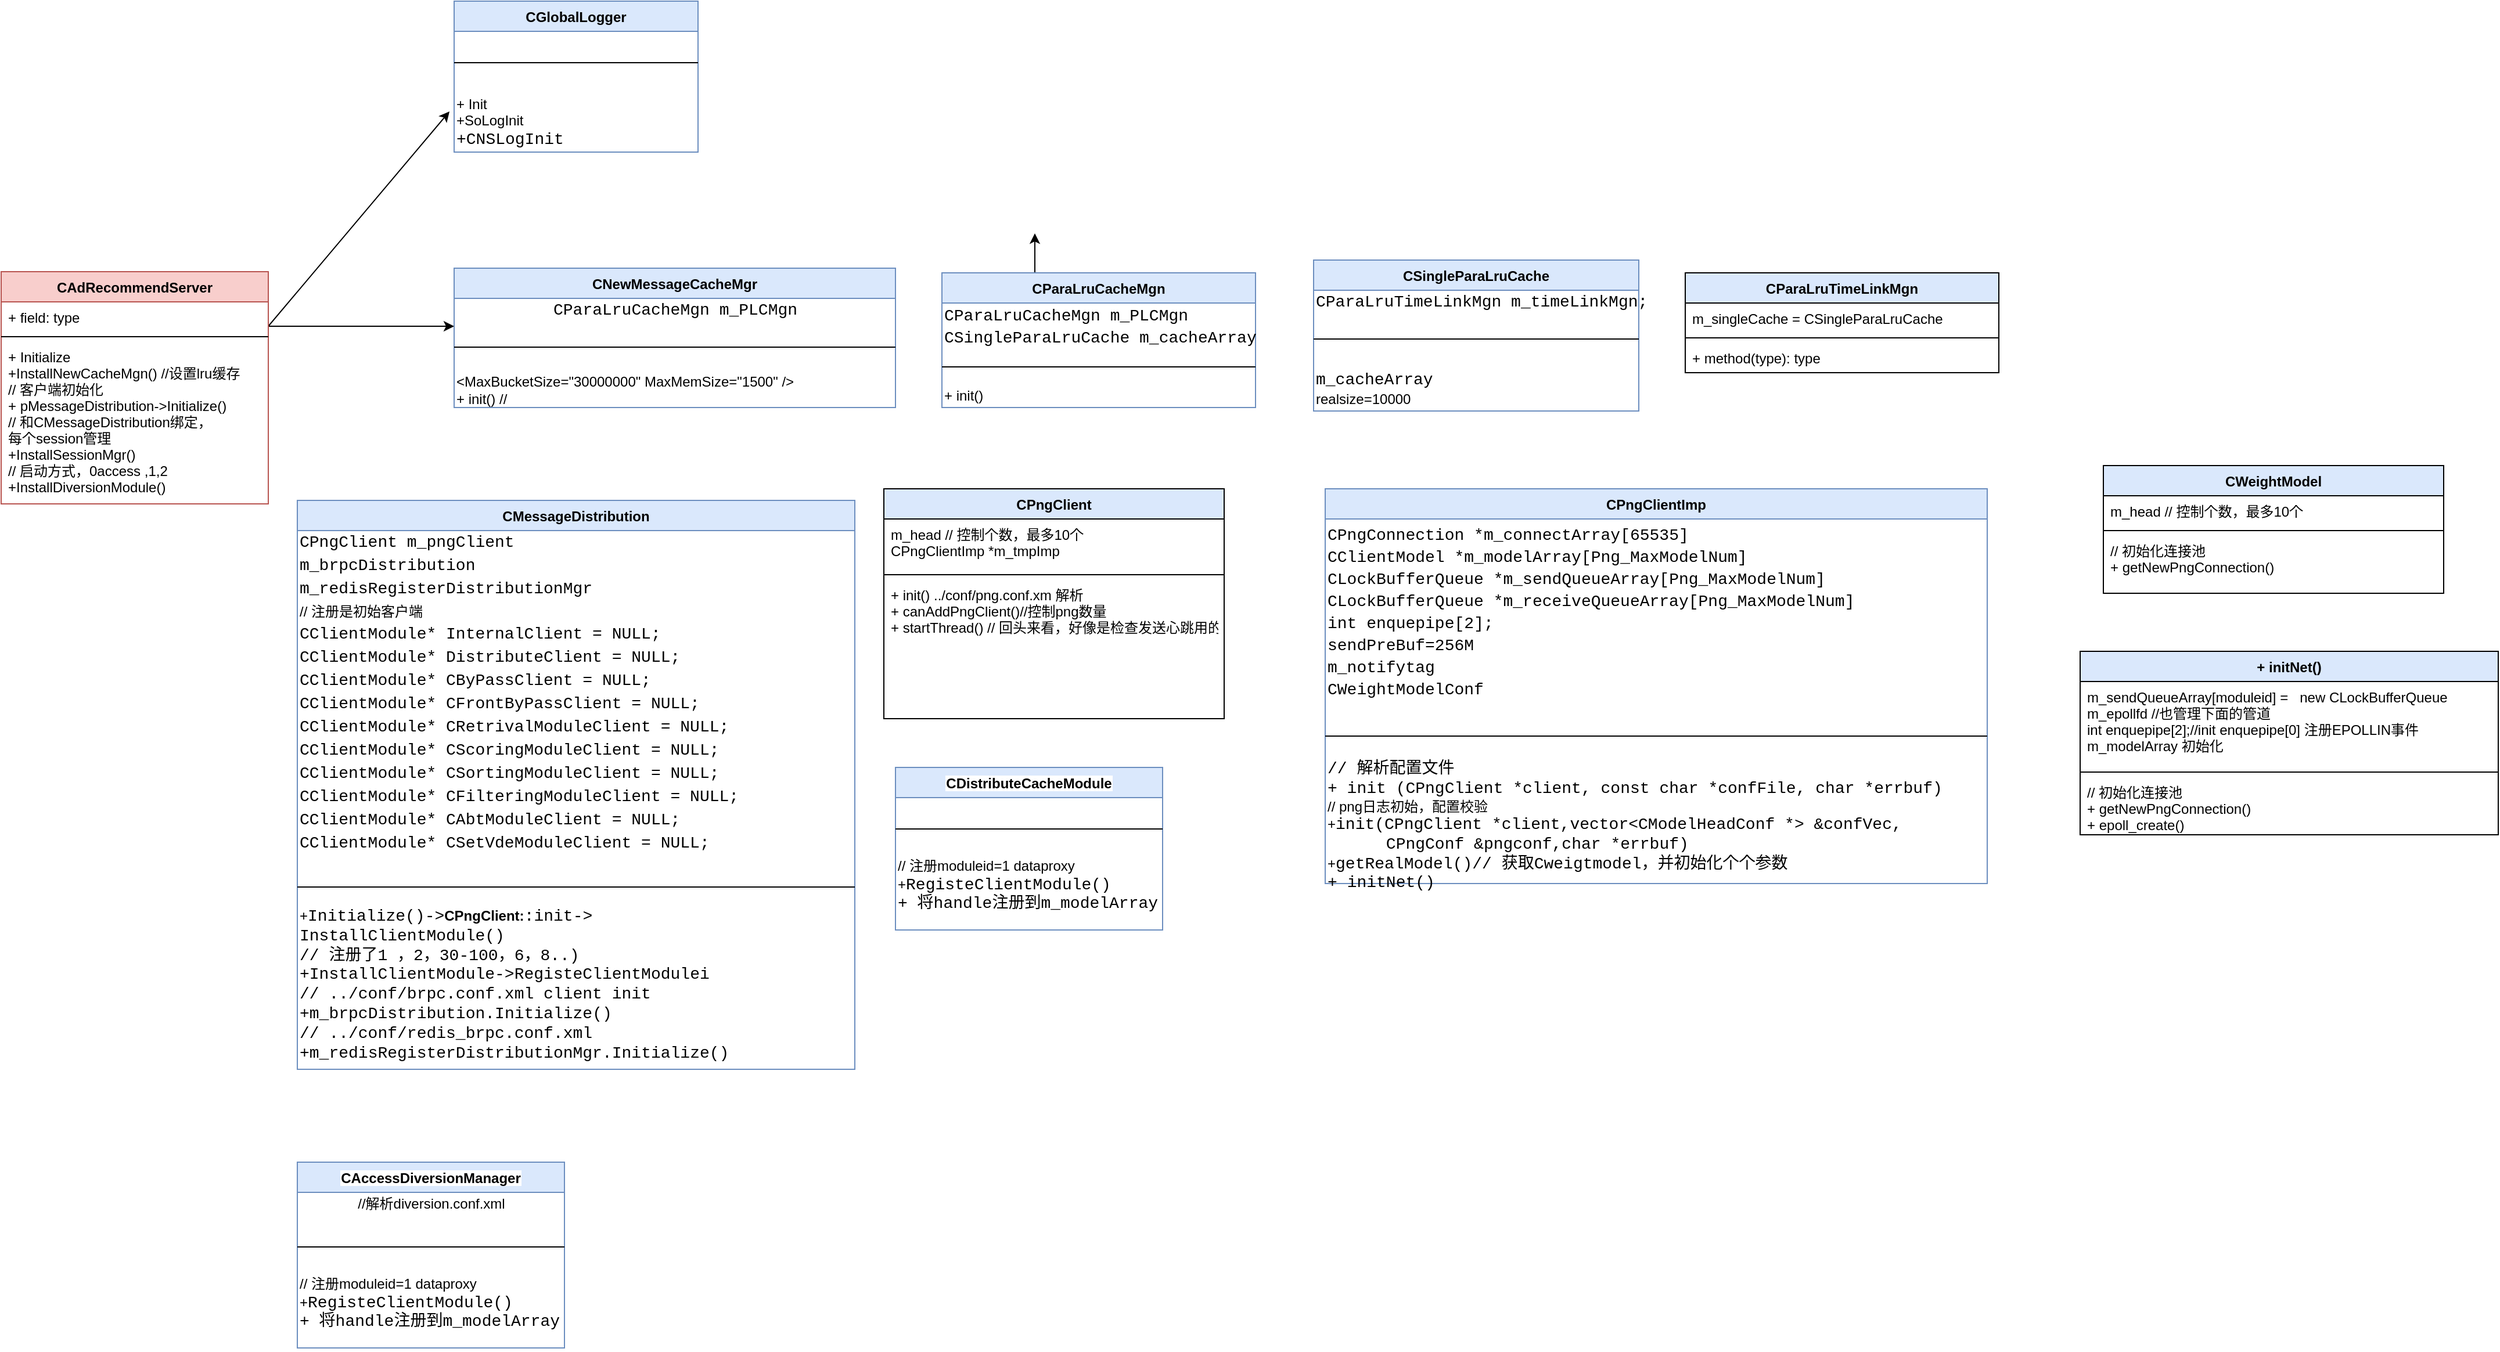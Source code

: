 <mxfile version="13.9.5" type="device"><diagram id="C5RBs43oDa-KdzZeNtuy" name="Page-1"><mxGraphModel dx="1422" dy="822" grid="1" gridSize="10" guides="1" tooltips="1" connect="1" arrows="1" fold="1" page="1" pageScale="1" pageWidth="827" pageHeight="1169" math="0" shadow="0"><root><mxCell id="WIyWlLk6GJQsqaUBKTNV-0"/><mxCell id="WIyWlLk6GJQsqaUBKTNV-1" parent="WIyWlLk6GJQsqaUBKTNV-0"/><mxCell id="CZuAiUWBuoj3A1IKzuLi-4" value="CGlobalLogger&#10;" style="swimlane;fontStyle=1;align=center;verticalAlign=top;childLayout=stackLayout;horizontal=1;startSize=26;horizontalStack=0;resizeParent=1;resizeParentMax=0;resizeLast=0;collapsible=1;marginBottom=0;fillColor=#dae8fc;strokeColor=#6c8ebf;" parent="WIyWlLk6GJQsqaUBKTNV-1" vertex="1"><mxGeometry x="470" y="330" width="210" height="130" as="geometry"/></mxCell><mxCell id="CZuAiUWBuoj3A1IKzuLi-5" value="" style="line;strokeWidth=1;fillColor=none;align=left;verticalAlign=middle;spacingTop=-1;spacingLeft=3;spacingRight=3;rotatable=0;labelPosition=right;points=[];portConstraint=eastwest;" parent="CZuAiUWBuoj3A1IKzuLi-4" vertex="1"><mxGeometry y="26" width="210" height="54" as="geometry"/></mxCell><mxCell id="CZuAiUWBuoj3A1IKzuLi-9" value="&lt;span&gt;+&amp;nbsp;Init&lt;br&gt;&lt;/span&gt;&lt;span&gt;+SoLogInit&lt;br&gt;&lt;/span&gt;&lt;div style=&quot;font-family: &amp;#34;consolas&amp;#34; , &amp;#34;courier new&amp;#34; , monospace ; font-size: 14px ; line-height: 19px&quot;&gt;+CNSLogInit&lt;/div&gt;" style="text;html=1;align=left;verticalAlign=middle;resizable=0;points=[];autosize=1;fontColor=#000000;labelPosition=center;verticalLabelPosition=middle;labelBackgroundColor=none;" parent="CZuAiUWBuoj3A1IKzuLi-4" vertex="1"><mxGeometry y="80" width="210" height="50" as="geometry"/></mxCell><mxCell id="CZuAiUWBuoj3A1IKzuLi-14" value="CMessageDistribution" style="swimlane;fontStyle=1;align=center;verticalAlign=top;childLayout=stackLayout;horizontal=1;startSize=26;horizontalStack=0;resizeParent=1;resizeParentMax=0;resizeLast=0;collapsible=1;marginBottom=0;labelBackgroundColor=none;fillColor=#dae8fc;strokeColor=#6c8ebf;" parent="WIyWlLk6GJQsqaUBKTNV-1" vertex="1"><mxGeometry x="335" y="760" width="480" height="490" as="geometry"/></mxCell><mxCell id="CZuAiUWBuoj3A1IKzuLi-17" value="&lt;div style=&quot;line-height: 19px&quot;&gt;&lt;div style=&quot;line-height: 19px&quot;&gt;&lt;font face=&quot;consolas, courier new, monospace&quot;&gt;&lt;span style=&quot;font-size: 14px&quot;&gt;CPngClient m_pngClient&lt;/span&gt;&lt;/font&gt;&lt;/div&gt;&lt;div style=&quot;line-height: 19px&quot;&gt;&lt;font face=&quot;consolas, courier new, monospace&quot;&gt;&lt;span style=&quot;font-size: 14px&quot;&gt;m_brpcDistribution&lt;/span&gt;&lt;/font&gt;&lt;/div&gt;&lt;div style=&quot;line-height: 19px&quot;&gt;&lt;font face=&quot;consolas, courier new, monospace&quot;&gt;&lt;span style=&quot;font-size: 14px&quot;&gt;m_redisRegisterDistributionMgr&lt;/span&gt;&lt;/font&gt;&lt;/div&gt;&lt;div style=&quot;line-height: 19px&quot;&gt;// 注册是初始客户端&lt;/div&gt;&lt;div style=&quot;line-height: 19px&quot;&gt;&lt;font face=&quot;consolas, courier new, monospace&quot;&gt;&lt;span style=&quot;font-size: 14px&quot;&gt;CClientModule* InternalClient = NULL;&lt;/span&gt;&lt;/font&gt;&lt;/div&gt;&lt;div style=&quot;line-height: 19px&quot;&gt;&lt;font face=&quot;consolas, courier new, monospace&quot;&gt;&lt;span style=&quot;font-size: 14px&quot;&gt;CClientModule* DistributeClient = NULL;&lt;/span&gt;&lt;/font&gt;&lt;/div&gt;&lt;div style=&quot;line-height: 19px&quot;&gt;&lt;font face=&quot;consolas, courier new, monospace&quot;&gt;&lt;span style=&quot;font-size: 14px&quot;&gt;CClientModule* CByPassClient = NULL;&lt;/span&gt;&lt;/font&gt;&lt;/div&gt;&lt;div style=&quot;line-height: 19px&quot;&gt;&lt;font face=&quot;consolas, courier new, monospace&quot;&gt;&lt;span style=&quot;font-size: 14px&quot;&gt;CClientModule* CFrontByPassClient = NULL;&lt;/span&gt;&lt;/font&gt;&lt;/div&gt;&lt;div style=&quot;line-height: 19px&quot;&gt;&lt;font face=&quot;consolas, courier new, monospace&quot;&gt;&lt;span style=&quot;font-size: 14px&quot;&gt;CClientModule* CRetrivalModuleClient = NULL;&lt;/span&gt;&lt;/font&gt;&lt;/div&gt;&lt;div style=&quot;line-height: 19px&quot;&gt;&lt;font face=&quot;consolas, courier new, monospace&quot;&gt;&lt;span style=&quot;font-size: 14px&quot;&gt;CClientModule* CScoringModuleClient = NULL;&lt;/span&gt;&lt;/font&gt;&lt;/div&gt;&lt;div style=&quot;line-height: 19px&quot;&gt;&lt;font face=&quot;consolas, courier new, monospace&quot;&gt;&lt;span style=&quot;font-size: 14px&quot;&gt;CClientModule* CSortingModuleClient = NULL;&lt;/span&gt;&lt;/font&gt;&lt;/div&gt;&lt;div style=&quot;line-height: 19px&quot;&gt;&lt;font face=&quot;consolas, courier new, monospace&quot;&gt;&lt;span style=&quot;font-size: 14px&quot;&gt;CClientModule* CFilteringModuleClient = NULL;&lt;/span&gt;&lt;/font&gt;&lt;/div&gt;&lt;div style=&quot;line-height: 19px&quot;&gt;&lt;font face=&quot;consolas, courier new, monospace&quot;&gt;&lt;span style=&quot;font-size: 14px&quot;&gt;CClientModule* CAbtModuleClient = NULL;&lt;/span&gt;&lt;/font&gt;&lt;/div&gt;&lt;div style=&quot;line-height: 19px&quot;&gt;&lt;font face=&quot;consolas, courier new, monospace&quot;&gt;&lt;span style=&quot;font-size: 14px&quot;&gt;CClientModule* CSetVdeModuleClient = NULL;&lt;/span&gt;&lt;/font&gt;&lt;/div&gt;&lt;/div&gt;" style="text;html=1;align=left;verticalAlign=middle;resizable=0;points=[];autosize=1;labelBackgroundColor=none;" parent="CZuAiUWBuoj3A1IKzuLi-14" vertex="1"><mxGeometry y="26" width="480" height="280" as="geometry"/></mxCell><mxCell id="CZuAiUWBuoj3A1IKzuLi-15" value="" style="line;strokeWidth=1;fillColor=none;align=left;verticalAlign=middle;spacingTop=-1;spacingLeft=3;spacingRight=3;rotatable=0;labelPosition=right;points=[];portConstraint=eastwest;" parent="CZuAiUWBuoj3A1IKzuLi-14" vertex="1"><mxGeometry y="306" width="480" height="54" as="geometry"/></mxCell><mxCell id="CZuAiUWBuoj3A1IKzuLi-16" value="+&lt;span style=&quot;font-family: &amp;#34;consolas&amp;#34; , &amp;#34;courier new&amp;#34; , monospace ; font-size: 14px&quot;&gt;Initialize()-&amp;gt;&lt;/span&gt;&lt;span style=&quot;font-weight: 700 ; text-align: center&quot;&gt;CPngClient:&lt;/span&gt;&lt;span style=&quot;font-family: &amp;#34;consolas&amp;#34; , &amp;#34;courier new&amp;#34; , monospace ; font-size: 14px&quot;&gt;:&lt;/span&gt;&lt;span style=&quot;font-family: &amp;#34;consolas&amp;#34; , &amp;#34;courier new&amp;#34; , monospace ; font-size: 14px&quot;&gt;init-&amp;gt;&lt;/span&gt;&lt;span style=&quot;font-family: &amp;#34;consolas&amp;#34; , &amp;#34;courier new&amp;#34; , monospace ; font-size: 14px&quot;&gt;&lt;br&gt;&lt;/span&gt;&lt;span style=&quot;font-family: &amp;#34;consolas&amp;#34; , &amp;#34;courier new&amp;#34; , monospace ; font-size: 14px&quot;&gt;InstallClientModule()&lt;/span&gt;&lt;span style=&quot;font-family: &amp;#34;consolas&amp;#34; , &amp;#34;courier new&amp;#34; , monospace ; font-size: 14px&quot;&gt;&lt;br&gt;// 注册了1 ，2，30-100，6，8..)&lt;br&gt;+&lt;/span&gt;&lt;span style=&quot;font-family: &amp;#34;consolas&amp;#34; , &amp;#34;courier new&amp;#34; , monospace ; font-size: 14px&quot;&gt;InstallClientModule-&amp;gt;&lt;/span&gt;&lt;span style=&quot;font-family: &amp;#34;consolas&amp;#34; , &amp;#34;courier new&amp;#34; , monospace ; font-size: 14px&quot;&gt;RegisteClientModulei&lt;br&gt;&lt;/span&gt;&lt;font face=&quot;consolas, courier new, monospace&quot;&gt;&lt;span style=&quot;font-size: 14px&quot;&gt;// ../conf/brpc.conf.xml client init&lt;/span&gt;&lt;/font&gt;&lt;br&gt;&lt;font face=&quot;consolas, courier new, monospace&quot;&gt;&lt;span style=&quot;font-size: 14px&quot;&gt;+&lt;/span&gt;&lt;/font&gt;&lt;span style=&quot;font-family: &amp;#34;consolas&amp;#34; , &amp;#34;courier new&amp;#34; , monospace ; font-size: 14px&quot;&gt;m_brpcDistribution&lt;/span&gt;&lt;span style=&quot;font-family: &amp;#34;consolas&amp;#34; , &amp;#34;courier new&amp;#34; , monospace ; font-size: 14px&quot;&gt;.&lt;/span&gt;&lt;span style=&quot;font-family: &amp;#34;consolas&amp;#34; , &amp;#34;courier new&amp;#34; , monospace ; font-size: 14px&quot;&gt;Initialize&lt;/span&gt;&lt;font face=&quot;consolas, courier new, monospace&quot;&gt;&lt;span style=&quot;font-size: 14px&quot;&gt;()&lt;/span&gt;&lt;/font&gt;&lt;br&gt;&lt;font face=&quot;consolas, courier new, monospace&quot;&gt;&lt;span style=&quot;font-size: 14px&quot;&gt;// ../conf/redis_brpc.conf.xml&lt;/span&gt;&lt;/font&gt;&lt;br&gt;&lt;font face=&quot;consolas, courier new, monospace&quot;&gt;&lt;span style=&quot;font-size: 14px&quot;&gt;+&lt;/span&gt;&lt;/font&gt;&lt;span style=&quot;font-family: &amp;#34;consolas&amp;#34; , &amp;#34;courier new&amp;#34; , monospace ; font-size: 14px&quot;&gt;m_redisRegisterDistributionMgr&lt;/span&gt;&lt;span style=&quot;font-family: &amp;#34;consolas&amp;#34; , &amp;#34;courier new&amp;#34; , monospace ; font-size: 14px&quot;&gt;.&lt;/span&gt;&lt;span style=&quot;font-family: &amp;#34;consolas&amp;#34; , &amp;#34;courier new&amp;#34; , monospace ; font-size: 14px&quot;&gt;Initialize&lt;/span&gt;&lt;span style=&quot;font-family: &amp;#34;consolas&amp;#34; , &amp;#34;courier new&amp;#34; , monospace ; font-size: 14px&quot;&gt;()&lt;br&gt;&lt;br&gt;&lt;/span&gt;" style="text;html=1;align=left;verticalAlign=middle;resizable=0;points=[];autosize=1;labelPosition=center;verticalLabelPosition=middle;labelBackgroundColor=none;" parent="CZuAiUWBuoj3A1IKzuLi-14" vertex="1"><mxGeometry y="360" width="480" height="130" as="geometry"/></mxCell><mxCell id="CZuAiUWBuoj3A1IKzuLi-18" value="CPngClientImp" style="swimlane;fontStyle=1;align=center;verticalAlign=top;childLayout=stackLayout;horizontal=1;startSize=26;horizontalStack=0;resizeParent=1;resizeParentMax=0;resizeLast=0;collapsible=1;marginBottom=0;fillColor=#dae8fc;strokeColor=#6c8ebf;" parent="WIyWlLk6GJQsqaUBKTNV-1" vertex="1"><mxGeometry x="1220" y="750" width="570" height="340" as="geometry"/></mxCell><mxCell id="pAzi0WzGu88DKEg4scsp-27" value="&lt;div style=&quot;font-family: &amp;quot;consolas&amp;quot; , &amp;quot;courier new&amp;quot; , monospace ; font-size: 14px ; line-height: 19px&quot;&gt;&lt;div style=&quot;font-family: &amp;quot;consolas&amp;quot; , &amp;quot;courier new&amp;quot; , monospace ; line-height: 19px&quot;&gt;&lt;span&gt;CPngConnection&lt;/span&gt;&amp;nbsp;*&lt;span&gt;m_connectArray&lt;/span&gt;[&lt;span&gt;65535&lt;/span&gt;]&lt;br&gt;&lt;div style=&quot;font-family: &amp;quot;consolas&amp;quot; , &amp;quot;courier new&amp;quot; , monospace ; line-height: 19px&quot;&gt;&lt;span&gt;CClientModel&lt;/span&gt;&amp;nbsp;*&lt;span&gt;m_modelArray&lt;/span&gt;[&lt;span&gt;Png_MaxModelNum&lt;/span&gt;]&lt;/div&gt;&lt;div style=&quot;font-family: &amp;quot;consolas&amp;quot; , &amp;quot;courier new&amp;quot; , monospace ; line-height: 19px&quot;&gt;&lt;div style=&quot;font-family: &amp;quot;consolas&amp;quot; , &amp;quot;courier new&amp;quot; , monospace ; line-height: 19px&quot;&gt;&lt;span&gt;CLockBufferQueue&lt;/span&gt;&amp;nbsp;*&lt;span&gt;m_sendQueueArray&lt;/span&gt;[&lt;span&gt;Png_MaxModelNum]&lt;/span&gt;&lt;/div&gt;&lt;div style=&quot;font-family: &amp;quot;consolas&amp;quot; , &amp;quot;courier new&amp;quot; , monospace ; line-height: 19px&quot;&gt;&lt;div style=&quot;font-family: &amp;quot;consolas&amp;quot; , &amp;quot;courier new&amp;quot; , monospace ; line-height: 19px&quot;&gt;&lt;span&gt;CLockBufferQueue&lt;/span&gt;&amp;nbsp;*&lt;span&gt;m_receiveQueueArray&lt;/span&gt;[&lt;span&gt;Png_MaxModelNum&lt;/span&gt;]&lt;/div&gt;&lt;div style=&quot;font-family: &amp;quot;consolas&amp;quot; , &amp;quot;courier new&amp;quot; , monospace ; line-height: 19px&quot;&gt;&lt;div style=&quot;font-family: &amp;quot;consolas&amp;quot; , &amp;quot;courier new&amp;quot; , monospace ; line-height: 19px&quot;&gt;&lt;span&gt;int&lt;/span&gt;&amp;nbsp;&lt;span&gt;enquepipe&lt;/span&gt;[&lt;span&gt;2&lt;/span&gt;];&lt;/div&gt;&lt;div style=&quot;font-family: &amp;quot;consolas&amp;quot; , &amp;quot;courier new&amp;quot; , monospace ; line-height: 19px&quot;&gt;&lt;div style=&quot;line-height: 19px&quot;&gt;&lt;span&gt;sendPreBuf=256M&lt;/span&gt;&lt;/div&gt;&lt;div style=&quot;line-height: 19px&quot;&gt;&lt;div style=&quot;line-height: 19px&quot;&gt;&lt;span&gt;m_notifytag&lt;/span&gt;&lt;/div&gt;&lt;div style=&quot;line-height: 19px&quot;&gt;&lt;div style=&quot;font-family: consolas, &amp;quot;courier new&amp;quot;, monospace; line-height: 19px;&quot;&gt;&lt;span style=&quot;&quot;&gt;CWeightModelConf&lt;/span&gt;&lt;/div&gt;&lt;/div&gt;&lt;/div&gt;&lt;/div&gt;&lt;/div&gt;&lt;/div&gt;&lt;/div&gt;&lt;/div&gt;&lt;/div&gt;" style="text;html=1;align=left;verticalAlign=middle;resizable=0;points=[];autosize=1;labelBackgroundColor=none;" vertex="1" parent="CZuAiUWBuoj3A1IKzuLi-18"><mxGeometry y="26" width="570" height="160" as="geometry"/></mxCell><mxCell id="CZuAiUWBuoj3A1IKzuLi-19" value="" style="line;strokeWidth=1;fillColor=none;align=left;verticalAlign=middle;spacingTop=-1;spacingLeft=3;spacingRight=3;rotatable=0;labelPosition=right;points=[];portConstraint=eastwest;" parent="CZuAiUWBuoj3A1IKzuLi-18" vertex="1"><mxGeometry y="186" width="570" height="54" as="geometry"/></mxCell><mxCell id="CZuAiUWBuoj3A1IKzuLi-20" value="&lt;span style=&quot;font-family: &amp;quot;consolas&amp;quot; , &amp;quot;courier new&amp;quot; , monospace ; font-size: 14px&quot;&gt;// 解析配置文件&lt;br&gt;+ init&amp;nbsp;&lt;/span&gt;&lt;span style=&quot;font-family: &amp;quot;consolas&amp;quot; , &amp;quot;courier new&amp;quot; , monospace ; font-size: 14px&quot;&gt;(&lt;/span&gt;&lt;span style=&quot;font-family: &amp;quot;consolas&amp;quot; , &amp;quot;courier new&amp;quot; , monospace ; font-size: 14px&quot;&gt;CPngClient&lt;/span&gt;&lt;span style=&quot;font-family: &amp;quot;consolas&amp;quot; , &amp;quot;courier new&amp;quot; , monospace ; font-size: 14px&quot;&gt;&amp;nbsp;&lt;/span&gt;&lt;span style=&quot;font-family: &amp;quot;consolas&amp;quot; , &amp;quot;courier new&amp;quot; , monospace ; font-size: 14px&quot;&gt;*&lt;/span&gt;&lt;span style=&quot;font-family: &amp;quot;consolas&amp;quot; , &amp;quot;courier new&amp;quot; , monospace ; font-size: 14px&quot;&gt;client&lt;/span&gt;&lt;span style=&quot;font-family: &amp;quot;consolas&amp;quot; , &amp;quot;courier new&amp;quot; , monospace ; font-size: 14px&quot;&gt;,&amp;nbsp;&lt;/span&gt;&lt;span style=&quot;font-family: &amp;quot;consolas&amp;quot; , &amp;quot;courier new&amp;quot; , monospace ; font-size: 14px&quot;&gt;const&lt;/span&gt;&lt;span style=&quot;font-family: &amp;quot;consolas&amp;quot; , &amp;quot;courier new&amp;quot; , monospace ; font-size: 14px&quot;&gt;&amp;nbsp;&lt;/span&gt;&lt;span style=&quot;font-family: &amp;quot;consolas&amp;quot; , &amp;quot;courier new&amp;quot; , monospace ; font-size: 14px&quot;&gt;char&lt;/span&gt;&lt;span style=&quot;font-family: &amp;quot;consolas&amp;quot; , &amp;quot;courier new&amp;quot; , monospace ; font-size: 14px&quot;&gt;&amp;nbsp;&lt;/span&gt;&lt;span style=&quot;font-family: &amp;quot;consolas&amp;quot; , &amp;quot;courier new&amp;quot; , monospace ; font-size: 14px&quot;&gt;*&lt;/span&gt;&lt;span style=&quot;font-family: &amp;quot;consolas&amp;quot; , &amp;quot;courier new&amp;quot; , monospace ; font-size: 14px&quot;&gt;confFile&lt;/span&gt;&lt;span style=&quot;font-family: &amp;quot;consolas&amp;quot; , &amp;quot;courier new&amp;quot; , monospace ; font-size: 14px&quot;&gt;,&amp;nbsp;&lt;/span&gt;&lt;span style=&quot;font-family: &amp;quot;consolas&amp;quot; , &amp;quot;courier new&amp;quot; , monospace ; font-size: 14px&quot;&gt;char&lt;/span&gt;&lt;span style=&quot;font-family: &amp;quot;consolas&amp;quot; , &amp;quot;courier new&amp;quot; , monospace ; font-size: 14px&quot;&gt;&amp;nbsp;&lt;/span&gt;&lt;span style=&quot;font-family: &amp;quot;consolas&amp;quot; , &amp;quot;courier new&amp;quot; , monospace ; font-size: 14px&quot;&gt;*&lt;/span&gt;&lt;span style=&quot;font-family: &amp;quot;consolas&amp;quot; , &amp;quot;courier new&amp;quot; , monospace ; font-size: 14px&quot;&gt;errbuf&lt;/span&gt;&lt;span style=&quot;font-family: &amp;quot;consolas&amp;quot; , &amp;quot;courier new&amp;quot; , monospace ; font-size: 14px&quot;&gt;)&lt;/span&gt;&lt;span style=&quot;font-family: &amp;quot;consolas&amp;quot; , &amp;quot;courier new&amp;quot; , monospace ; font-size: 14px&quot;&gt;&lt;br&gt;&lt;/span&gt;&lt;span&gt;// png日志初始，配置校验&lt;br&gt;+&lt;/span&gt;&lt;span style=&quot;font-family: &amp;quot;consolas&amp;quot; , &amp;quot;courier new&amp;quot; , monospace ; font-size: 14px&quot;&gt;init&lt;/span&gt;&lt;span style=&quot;font-family: &amp;quot;consolas&amp;quot; , &amp;quot;courier new&amp;quot; , monospace ; font-size: 14px&quot;&gt;(&lt;/span&gt;&lt;span style=&quot;font-family: &amp;quot;consolas&amp;quot; , &amp;quot;courier new&amp;quot; , monospace ; font-size: 14px&quot;&gt;CPngClient&lt;/span&gt;&lt;span style=&quot;font-family: &amp;quot;consolas&amp;quot; , &amp;quot;courier new&amp;quot; , monospace ; font-size: 14px&quot;&gt;&amp;nbsp;&lt;/span&gt;&lt;span style=&quot;font-family: &amp;quot;consolas&amp;quot; , &amp;quot;courier new&amp;quot; , monospace ; font-size: 14px&quot;&gt;*&lt;/span&gt;&lt;span style=&quot;font-family: &amp;quot;consolas&amp;quot; , &amp;quot;courier new&amp;quot; , monospace ; font-size: 14px&quot;&gt;client&lt;/span&gt;&lt;span style=&quot;font-family: &amp;quot;consolas&amp;quot; , &amp;quot;courier new&amp;quot; , monospace ; font-size: 14px&quot;&gt;,&lt;/span&gt;&lt;span style=&quot;font-family: &amp;quot;consolas&amp;quot; , &amp;quot;courier new&amp;quot; , monospace ; font-size: 14px&quot;&gt;vector&lt;/span&gt;&lt;span style=&quot;font-family: &amp;quot;consolas&amp;quot; , &amp;quot;courier new&amp;quot; , monospace ; font-size: 14px&quot;&gt;&amp;lt;&lt;/span&gt;&lt;span style=&quot;font-family: &amp;quot;consolas&amp;quot; , &amp;quot;courier new&amp;quot; , monospace ; font-size: 14px&quot;&gt;CModelHeadConf&lt;/span&gt;&lt;span style=&quot;font-family: &amp;quot;consolas&amp;quot; , &amp;quot;courier new&amp;quot; , monospace ; font-size: 14px&quot;&gt;&amp;nbsp;*&amp;gt;&amp;nbsp;&lt;/span&gt;&lt;span style=&quot;font-family: &amp;quot;consolas&amp;quot; , &amp;quot;courier new&amp;quot; , monospace ; font-size: 14px&quot;&gt;&amp;amp;&lt;/span&gt;&lt;span style=&quot;font-family: &amp;quot;consolas&amp;quot; , &amp;quot;courier new&amp;quot; , monospace ; font-size: 14px&quot;&gt;confVec&lt;/span&gt;&lt;span style=&quot;font-family: &amp;quot;consolas&amp;quot; , &amp;quot;courier new&amp;quot; , monospace ; font-size: 14px&quot;&gt;,&lt;br&gt;&amp;nbsp; &amp;nbsp; &amp;nbsp;&amp;nbsp;&lt;/span&gt;&lt;span style=&quot;font-family: &amp;quot;consolas&amp;quot; , &amp;quot;courier new&amp;quot; , monospace ; font-size: 14px&quot;&gt;CPngConf&lt;/span&gt;&lt;span style=&quot;font-family: &amp;quot;consolas&amp;quot; , &amp;quot;courier new&amp;quot; , monospace ; font-size: 14px&quot;&gt;&amp;nbsp;&lt;/span&gt;&lt;span style=&quot;font-family: &amp;quot;consolas&amp;quot; , &amp;quot;courier new&amp;quot; , monospace ; font-size: 14px&quot;&gt;&amp;amp;&lt;/span&gt;&lt;span style=&quot;font-family: &amp;quot;consolas&amp;quot; , &amp;quot;courier new&amp;quot; , monospace ; font-size: 14px&quot;&gt;pngconf&lt;/span&gt;&lt;span style=&quot;font-family: &amp;quot;consolas&amp;quot; , &amp;quot;courier new&amp;quot; , monospace ; font-size: 14px&quot;&gt;,&lt;/span&gt;&lt;span style=&quot;font-family: &amp;quot;consolas&amp;quot; , &amp;quot;courier new&amp;quot; , monospace ; font-size: 14px&quot;&gt;char&lt;/span&gt;&lt;span style=&quot;font-family: &amp;quot;consolas&amp;quot; , &amp;quot;courier new&amp;quot; , monospace ; font-size: 14px&quot;&gt;&amp;nbsp;&lt;/span&gt;&lt;span style=&quot;font-family: &amp;quot;consolas&amp;quot; , &amp;quot;courier new&amp;quot; , monospace ; font-size: 14px&quot;&gt;*&lt;/span&gt;&lt;span style=&quot;font-family: &amp;quot;consolas&amp;quot; , &amp;quot;courier new&amp;quot; , monospace ; font-size: 14px&quot;&gt;errbuf&lt;/span&gt;&lt;span style=&quot;font-family: &amp;quot;consolas&amp;quot; , &amp;quot;courier new&amp;quot; , monospace ; font-size: 14px&quot;&gt;)&lt;br&gt;&lt;/span&gt;&lt;span&gt;+&lt;/span&gt;&lt;span style=&quot;font-family: consolas, &amp;quot;courier new&amp;quot;, monospace; font-size: 14px;&quot;&gt;getRealModel()// 获取Cweigtmodel，并初始化个个参数&lt;br&gt;+&amp;nbsp;&lt;/span&gt;&lt;span style=&quot;font-family: consolas, &amp;quot;courier new&amp;quot;, monospace; font-size: 14px;&quot;&gt;initNet()&lt;/span&gt;" style="text;html=1;align=left;verticalAlign=middle;resizable=0;points=[];autosize=1;labelPosition=center;verticalLabelPosition=middle;labelBackgroundColor=none;" parent="CZuAiUWBuoj3A1IKzuLi-18" vertex="1"><mxGeometry y="240" width="570" height="100" as="geometry"/></mxCell><mxCell id="CZuAiUWBuoj3A1IKzuLi-21" value="CDistributeCacheModule" style="swimlane;fontStyle=1;align=center;verticalAlign=top;childLayout=stackLayout;horizontal=1;startSize=26;horizontalStack=0;resizeParent=1;resizeParentMax=0;resizeLast=0;collapsible=1;marginBottom=0;fillColor=#dae8fc;strokeColor=#6c8ebf;labelBackgroundColor=#FFFFFF;" parent="WIyWlLk6GJQsqaUBKTNV-1" vertex="1"><mxGeometry x="850" y="990" width="230" height="140" as="geometry"/></mxCell><mxCell id="CZuAiUWBuoj3A1IKzuLi-22" value="" style="line;strokeWidth=1;fillColor=none;align=left;verticalAlign=middle;spacingTop=-1;spacingLeft=3;spacingRight=3;rotatable=0;labelPosition=right;points=[];portConstraint=eastwest;" parent="CZuAiUWBuoj3A1IKzuLi-21" vertex="1"><mxGeometry y="26" width="230" height="54" as="geometry"/></mxCell><mxCell id="CZuAiUWBuoj3A1IKzuLi-23" value="// 注册moduleid=1 dataproxy&lt;br&gt;+&lt;span style=&quot;font-family: &amp;#34;consolas&amp;#34; , &amp;#34;courier new&amp;#34; , monospace ; font-size: 14px&quot;&gt;RegisteClientModule()&lt;br&gt;+ 将handle注册到m_modelArray&lt;br&gt;&lt;br&gt;&lt;/span&gt;" style="text;html=1;align=left;verticalAlign=middle;resizable=0;points=[];autosize=1;labelPosition=center;verticalLabelPosition=middle;labelBackgroundColor=none;" parent="CZuAiUWBuoj3A1IKzuLi-21" vertex="1"><mxGeometry y="80" width="230" height="60" as="geometry"/></mxCell><mxCell id="CZuAiUWBuoj3A1IKzuLi-24" value="CNewMessageCacheMgr" style="swimlane;fontStyle=1;align=center;verticalAlign=top;childLayout=stackLayout;horizontal=1;startSize=26;horizontalStack=0;resizeParent=1;resizeParentMax=0;resizeLast=0;collapsible=1;marginBottom=0;fillColor=#dae8fc;strokeColor=#6c8ebf;" parent="WIyWlLk6GJQsqaUBKTNV-1" vertex="1"><mxGeometry x="470" y="560" width="380" height="120" as="geometry"/></mxCell><mxCell id="CZuAiUWBuoj3A1IKzuLi-30" value="&lt;div style=&quot;font-family: consolas, &amp;quot;courier new&amp;quot;, monospace; font-size: 14px; line-height: 19px;&quot;&gt;&lt;span style=&quot;&quot;&gt;CParaLruCacheMgn&amp;nbsp;&lt;/span&gt;&lt;span style=&quot;font-family: consolas, &amp;quot;courier new&amp;quot;, monospace;&quot;&gt;m_PLCMgn&lt;/span&gt;&lt;/div&gt;" style="text;html=1;align=center;verticalAlign=middle;resizable=0;points=[];autosize=1;labelBackgroundColor=none;" parent="CZuAiUWBuoj3A1IKzuLi-24" vertex="1"><mxGeometry y="26" width="380" height="20" as="geometry"/></mxCell><mxCell id="CZuAiUWBuoj3A1IKzuLi-25" value="" style="line;strokeWidth=1;fillColor=none;align=left;verticalAlign=middle;spacingTop=-1;spacingLeft=3;spacingRight=3;rotatable=0;labelPosition=right;points=[];portConstraint=eastwest;" parent="CZuAiUWBuoj3A1IKzuLi-24" vertex="1"><mxGeometry y="46" width="380" height="44" as="geometry"/></mxCell><mxCell id="CZuAiUWBuoj3A1IKzuLi-26" value="&lt;span&gt;&amp;lt;MaxBucketSize=&quot;30000000&quot; MaxMemSize=&quot;1500&quot; /&amp;gt;&lt;br&gt;+ init() //&amp;nbsp;&lt;br&gt;&lt;/span&gt;" style="text;html=1;align=left;verticalAlign=middle;resizable=0;points=[];autosize=1;fontColor=#000000;labelPosition=center;verticalLabelPosition=middle;labelBackgroundColor=none;" parent="CZuAiUWBuoj3A1IKzuLi-24" vertex="1"><mxGeometry y="90" width="380" height="30" as="geometry"/></mxCell><mxCell id="CZuAiUWBuoj3A1IKzuLi-31" value="" style="endArrow=classic;html=1;fontColor=#000000;entryX=-0.019;entryY=0.3;entryDx=0;entryDy=0;entryPerimeter=0;" parent="WIyWlLk6GJQsqaUBKTNV-1" target="CZuAiUWBuoj3A1IKzuLi-9" edge="1"><mxGeometry width="50" height="50" relative="1" as="geometry"><mxPoint x="310" y="610" as="sourcePoint"/><mxPoint x="390" y="590" as="targetPoint"/></mxGeometry></mxCell><mxCell id="CZuAiUWBuoj3A1IKzuLi-32" value="" style="endArrow=classic;html=1;fontColor=#000000;" parent="WIyWlLk6GJQsqaUBKTNV-1" edge="1"><mxGeometry width="50" height="50" relative="1" as="geometry"><mxPoint x="310" y="610" as="sourcePoint"/><mxPoint x="470" y="610" as="targetPoint"/></mxGeometry></mxCell><mxCell id="pAzi0WzGu88DKEg4scsp-14" style="edgeStyle=orthogonalEdgeStyle;rounded=0;orthogonalLoop=1;jettySize=auto;html=1;exitX=0.25;exitY=0;exitDx=0;exitDy=0;" edge="1" parent="WIyWlLk6GJQsqaUBKTNV-1" source="CZuAiUWBuoj3A1IKzuLi-33"><mxGeometry relative="1" as="geometry"><mxPoint x="970" y="530" as="targetPoint"/></mxGeometry></mxCell><mxCell id="CZuAiUWBuoj3A1IKzuLi-33" value="CParaLruCacheMgn" style="swimlane;fontStyle=1;align=center;verticalAlign=top;childLayout=stackLayout;horizontal=1;startSize=26;horizontalStack=0;resizeParent=1;resizeParentMax=0;resizeLast=0;collapsible=1;marginBottom=0;fillColor=#dae8fc;strokeColor=#6c8ebf;" parent="WIyWlLk6GJQsqaUBKTNV-1" vertex="1"><mxGeometry x="890" y="564" width="270" height="116" as="geometry"/></mxCell><mxCell id="CZuAiUWBuoj3A1IKzuLi-34" value="&lt;div style=&quot;font-family: &amp;quot;consolas&amp;quot; , &amp;quot;courier new&amp;quot; , monospace ; font-size: 14px ; line-height: 19px&quot;&gt;&lt;span&gt;CParaLruCacheMgn&amp;nbsp;&lt;/span&gt;&lt;span style=&quot;font-family: &amp;quot;consolas&amp;quot; , &amp;quot;courier new&amp;quot; , monospace&quot;&gt;m_PLCMgn&lt;/span&gt;&lt;/div&gt;&lt;div style=&quot;font-family: &amp;quot;consolas&amp;quot; , &amp;quot;courier new&amp;quot; , monospace ; font-size: 14px ; line-height: 19px&quot;&gt;&lt;div style=&quot;font-family: consolas, &amp;quot;courier new&amp;quot;, monospace; line-height: 19px;&quot;&gt;&lt;span style=&quot;&quot;&gt;CSingleParaLruCache&amp;nbsp;&lt;/span&gt;&lt;span style=&quot;font-family: consolas, &amp;quot;courier new&amp;quot;, monospace;&quot;&gt;m_cacheArray&lt;/span&gt;&lt;/div&gt;&lt;/div&gt;" style="text;html=1;align=left;verticalAlign=middle;resizable=0;points=[];autosize=1;labelBackgroundColor=none;" parent="CZuAiUWBuoj3A1IKzuLi-33" vertex="1"><mxGeometry y="26" width="270" height="40" as="geometry"/></mxCell><mxCell id="CZuAiUWBuoj3A1IKzuLi-35" value="" style="line;strokeWidth=1;fillColor=none;align=left;verticalAlign=middle;spacingTop=-1;spacingLeft=3;spacingRight=3;rotatable=0;labelPosition=right;points=[];portConstraint=eastwest;" parent="CZuAiUWBuoj3A1IKzuLi-33" vertex="1"><mxGeometry y="66" width="270" height="30" as="geometry"/></mxCell><mxCell id="CZuAiUWBuoj3A1IKzuLi-36" value="&lt;span&gt;+ init()&lt;br&gt;&lt;/span&gt;" style="text;html=1;align=left;verticalAlign=middle;resizable=0;points=[];autosize=1;fontColor=#000000;labelPosition=center;verticalLabelPosition=middle;labelBackgroundColor=none;" parent="CZuAiUWBuoj3A1IKzuLi-33" vertex="1"><mxGeometry y="96" width="270" height="20" as="geometry"/></mxCell><mxCell id="CZuAiUWBuoj3A1IKzuLi-37" value="CSingleParaLruCache" style="swimlane;fontStyle=1;align=center;verticalAlign=top;childLayout=stackLayout;horizontal=1;startSize=26;horizontalStack=0;resizeParent=1;resizeParentMax=0;resizeLast=0;collapsible=1;marginBottom=0;fillColor=#dae8fc;strokeColor=#6c8ebf;" parent="WIyWlLk6GJQsqaUBKTNV-1" vertex="1"><mxGeometry x="1210" y="553" width="280" height="130" as="geometry"/></mxCell><mxCell id="CZuAiUWBuoj3A1IKzuLi-38" value="&lt;div style=&quot;font-family: &amp;quot;consolas&amp;quot; , &amp;quot;courier new&amp;quot; , monospace ; font-size: 14px ; line-height: 19px&quot;&gt;&lt;div style=&quot;font-family: consolas, &amp;quot;courier new&amp;quot;, monospace; line-height: 19px;&quot;&gt;&lt;span style=&quot;&quot;&gt;CParaLruTimeLinkMgn&lt;/span&gt;&amp;nbsp;&lt;span style=&quot;&quot;&gt;m_timeLinkMgn&lt;/span&gt;;&lt;/div&gt;&lt;/div&gt;" style="text;html=1;align=left;verticalAlign=middle;resizable=0;points=[];autosize=1;labelBackgroundColor=none;" parent="CZuAiUWBuoj3A1IKzuLi-37" vertex="1"><mxGeometry y="26" width="280" height="20" as="geometry"/></mxCell><mxCell id="CZuAiUWBuoj3A1IKzuLi-39" value="" style="line;strokeWidth=1;fillColor=none;align=left;verticalAlign=middle;spacingTop=-1;spacingLeft=3;spacingRight=3;rotatable=0;labelPosition=right;points=[];portConstraint=eastwest;" parent="CZuAiUWBuoj3A1IKzuLi-37" vertex="1"><mxGeometry y="46" width="280" height="44" as="geometry"/></mxCell><mxCell id="CZuAiUWBuoj3A1IKzuLi-40" value="&lt;div style=&quot;font-family: consolas, &amp;quot;courier new&amp;quot;, monospace; font-size: 14px; line-height: 19px;&quot;&gt;&lt;span style=&quot;&quot;&gt;m_cacheArray&lt;/span&gt;&lt;/div&gt;&lt;span&gt;realsize=10000&lt;br&gt;&lt;/span&gt;" style="text;html=1;align=left;verticalAlign=middle;resizable=0;points=[];autosize=1;labelPosition=center;verticalLabelPosition=middle;labelBackgroundColor=none;" parent="CZuAiUWBuoj3A1IKzuLi-37" vertex="1"><mxGeometry y="90" width="280" height="40" as="geometry"/></mxCell><mxCell id="pAzi0WzGu88DKEg4scsp-10" value="CParaLruTimeLinkMgn" style="swimlane;fontStyle=1;align=center;verticalAlign=top;childLayout=stackLayout;horizontal=1;startSize=26;horizontalStack=0;resizeParent=1;resizeParentMax=0;resizeLast=0;collapsible=1;marginBottom=0;fillColor=#DAE8FC;" vertex="1" parent="WIyWlLk6GJQsqaUBKTNV-1"><mxGeometry x="1530" y="564" width="270" height="86" as="geometry"/></mxCell><mxCell id="pAzi0WzGu88DKEg4scsp-11" value="m_singleCache = CSingleParaLruCache" style="text;strokeColor=none;fillColor=none;align=left;verticalAlign=top;spacingLeft=4;spacingRight=4;overflow=hidden;rotatable=0;points=[[0,0.5],[1,0.5]];portConstraint=eastwest;" vertex="1" parent="pAzi0WzGu88DKEg4scsp-10"><mxGeometry y="26" width="270" height="26" as="geometry"/></mxCell><mxCell id="pAzi0WzGu88DKEg4scsp-12" value="" style="line;strokeWidth=1;fillColor=none;align=left;verticalAlign=middle;spacingTop=-1;spacingLeft=3;spacingRight=3;rotatable=0;labelPosition=right;points=[];portConstraint=eastwest;" vertex="1" parent="pAzi0WzGu88DKEg4scsp-10"><mxGeometry y="52" width="270" height="8" as="geometry"/></mxCell><mxCell id="pAzi0WzGu88DKEg4scsp-13" value="+ method(type): type" style="text;strokeColor=none;fillColor=none;align=left;verticalAlign=top;spacingLeft=4;spacingRight=4;overflow=hidden;rotatable=0;points=[[0,0.5],[1,0.5]];portConstraint=eastwest;" vertex="1" parent="pAzi0WzGu88DKEg4scsp-10"><mxGeometry y="60" width="270" height="26" as="geometry"/></mxCell><mxCell id="pAzi0WzGu88DKEg4scsp-15" value="CAdRecommendServer" style="swimlane;fontStyle=1;align=center;verticalAlign=top;childLayout=stackLayout;horizontal=1;startSize=26;horizontalStack=0;resizeParent=1;resizeParentMax=0;resizeLast=0;collapsible=1;marginBottom=0;labelBackgroundColor=none;fillColor=#f8cecc;strokeColor=#b85450;" vertex="1" parent="WIyWlLk6GJQsqaUBKTNV-1"><mxGeometry x="80" y="563" width="230" height="200" as="geometry"/></mxCell><mxCell id="pAzi0WzGu88DKEg4scsp-16" value="+ field: type" style="text;strokeColor=none;fillColor=none;align=left;verticalAlign=top;spacingLeft=4;spacingRight=4;overflow=hidden;rotatable=0;points=[[0,0.5],[1,0.5]];portConstraint=eastwest;" vertex="1" parent="pAzi0WzGu88DKEg4scsp-15"><mxGeometry y="26" width="230" height="26" as="geometry"/></mxCell><mxCell id="pAzi0WzGu88DKEg4scsp-17" value="" style="line;strokeWidth=1;fillColor=none;align=left;verticalAlign=middle;spacingTop=-1;spacingLeft=3;spacingRight=3;rotatable=0;labelPosition=right;points=[];portConstraint=eastwest;" vertex="1" parent="pAzi0WzGu88DKEg4scsp-15"><mxGeometry y="52" width="230" height="8" as="geometry"/></mxCell><mxCell id="pAzi0WzGu88DKEg4scsp-18" value="+ Initialize&#10;+InstallNewCacheMgn() //设置lru缓存&#10;// 客户端初始化&#10;+ pMessageDistribution-&gt;Initialize()&#10;// 和CMessageDistribution绑定，&#10;每个session管理&#10;+InstallSessionMgr()&#10;// 启动方式，0access ,1,2&#10;+InstallDiversionModule()&#10;" style="text;strokeColor=none;fillColor=none;align=left;verticalAlign=top;spacingLeft=4;spacingRight=4;overflow=hidden;rotatable=0;points=[[0,0.5],[1,0.5]];portConstraint=eastwest;" vertex="1" parent="pAzi0WzGu88DKEg4scsp-15"><mxGeometry y="60" width="230" height="140" as="geometry"/></mxCell><mxCell id="pAzi0WzGu88DKEg4scsp-22" value="CPngClient" style="swimlane;fontStyle=1;align=center;verticalAlign=top;childLayout=stackLayout;horizontal=1;startSize=26;horizontalStack=0;resizeParent=1;resizeParentMax=0;resizeLast=0;collapsible=1;marginBottom=0;fillColor=#DAE8FC;" vertex="1" parent="WIyWlLk6GJQsqaUBKTNV-1"><mxGeometry x="840" y="750" width="293" height="198" as="geometry"/></mxCell><mxCell id="pAzi0WzGu88DKEg4scsp-23" value="m_head // 控制个数，最多10个&#10;CPngClientImp *m_tmpImp" style="text;strokeColor=none;fillColor=none;align=left;verticalAlign=top;spacingLeft=4;spacingRight=4;overflow=hidden;rotatable=0;points=[[0,0.5],[1,0.5]];portConstraint=eastwest;" vertex="1" parent="pAzi0WzGu88DKEg4scsp-22"><mxGeometry y="26" width="293" height="44" as="geometry"/></mxCell><mxCell id="pAzi0WzGu88DKEg4scsp-24" value="" style="line;strokeWidth=1;fillColor=none;align=left;verticalAlign=middle;spacingTop=-1;spacingLeft=3;spacingRight=3;rotatable=0;labelPosition=right;points=[];portConstraint=eastwest;" vertex="1" parent="pAzi0WzGu88DKEg4scsp-22"><mxGeometry y="70" width="293" height="8" as="geometry"/></mxCell><mxCell id="pAzi0WzGu88DKEg4scsp-25" value="+ init() ../conf/png.conf.xm 解析&#10;+ canAddPngClient()//控制png数量&#10;+ startThread() // 回头来看，好像是检查发送心跳用的" style="text;strokeColor=none;fillColor=none;align=left;verticalAlign=top;spacingLeft=4;spacingRight=4;overflow=hidden;rotatable=0;points=[[0,0.5],[1,0.5]];portConstraint=eastwest;" vertex="1" parent="pAzi0WzGu88DKEg4scsp-22"><mxGeometry y="78" width="293" height="120" as="geometry"/></mxCell><mxCell id="pAzi0WzGu88DKEg4scsp-28" value="CWeightModel" style="swimlane;fontStyle=1;align=center;verticalAlign=top;childLayout=stackLayout;horizontal=1;startSize=26;horizontalStack=0;resizeParent=1;resizeParentMax=0;resizeLast=0;collapsible=1;marginBottom=0;fillColor=#DAE8FC;" vertex="1" parent="WIyWlLk6GJQsqaUBKTNV-1"><mxGeometry x="1890" y="730" width="293" height="110" as="geometry"/></mxCell><mxCell id="pAzi0WzGu88DKEg4scsp-29" value="m_head // 控制个数，最多10个" style="text;strokeColor=none;fillColor=none;align=left;verticalAlign=top;spacingLeft=4;spacingRight=4;overflow=hidden;rotatable=0;points=[[0,0.5],[1,0.5]];portConstraint=eastwest;" vertex="1" parent="pAzi0WzGu88DKEg4scsp-28"><mxGeometry y="26" width="293" height="26" as="geometry"/></mxCell><mxCell id="pAzi0WzGu88DKEg4scsp-30" value="" style="line;strokeWidth=1;fillColor=none;align=left;verticalAlign=middle;spacingTop=-1;spacingLeft=3;spacingRight=3;rotatable=0;labelPosition=right;points=[];portConstraint=eastwest;" vertex="1" parent="pAzi0WzGu88DKEg4scsp-28"><mxGeometry y="52" width="293" height="8" as="geometry"/></mxCell><mxCell id="pAzi0WzGu88DKEg4scsp-31" value="// 初始化连接池&#10;+ getNewPngConnection()" style="text;strokeColor=none;fillColor=none;align=left;verticalAlign=top;spacingLeft=4;spacingRight=4;overflow=hidden;rotatable=0;points=[[0,0.5],[1,0.5]];portConstraint=eastwest;" vertex="1" parent="pAzi0WzGu88DKEg4scsp-28"><mxGeometry y="60" width="293" height="50" as="geometry"/></mxCell><mxCell id="pAzi0WzGu88DKEg4scsp-34" value="+ initNet()" style="swimlane;fontStyle=1;align=center;verticalAlign=top;childLayout=stackLayout;horizontal=1;startSize=26;horizontalStack=0;resizeParent=1;resizeParentMax=0;resizeLast=0;collapsible=1;marginBottom=0;fillColor=#DAE8FC;" vertex="1" parent="WIyWlLk6GJQsqaUBKTNV-1"><mxGeometry x="1870" y="890" width="360" height="158" as="geometry"/></mxCell><mxCell id="pAzi0WzGu88DKEg4scsp-35" value="m_sendQueueArray[moduleid] =   new CLockBufferQueue&#10;m_epollfd //也管理下面的管道 &#10;int enquepipe[2];//init enquepipe[0] 注册EPOLLIN事件&#10;m_modelArray 初始化" style="text;strokeColor=none;fillColor=none;align=left;verticalAlign=top;spacingLeft=4;spacingRight=4;overflow=hidden;rotatable=0;points=[[0,0.5],[1,0.5]];portConstraint=eastwest;" vertex="1" parent="pAzi0WzGu88DKEg4scsp-34"><mxGeometry y="26" width="360" height="74" as="geometry"/></mxCell><mxCell id="pAzi0WzGu88DKEg4scsp-36" value="" style="line;strokeWidth=1;fillColor=none;align=left;verticalAlign=middle;spacingTop=-1;spacingLeft=3;spacingRight=3;rotatable=0;labelPosition=right;points=[];portConstraint=eastwest;" vertex="1" parent="pAzi0WzGu88DKEg4scsp-34"><mxGeometry y="100" width="360" height="8" as="geometry"/></mxCell><mxCell id="pAzi0WzGu88DKEg4scsp-37" value="// 初始化连接池&#10;+ getNewPngConnection()&#10;+ epoll_create()" style="text;strokeColor=none;fillColor=none;align=left;verticalAlign=top;spacingLeft=4;spacingRight=4;overflow=hidden;rotatable=0;points=[[0,0.5],[1,0.5]];portConstraint=eastwest;" vertex="1" parent="pAzi0WzGu88DKEg4scsp-34"><mxGeometry y="108" width="360" height="50" as="geometry"/></mxCell><mxCell id="pAzi0WzGu88DKEg4scsp-40" value="&lt;div style=&quot;color: rgb(212 , 212 , 212) ; background-color: rgb(30 , 30 , 30) ; font-family: &amp;#34;consolas&amp;#34; , &amp;#34;courier new&amp;#34; , monospace ; font-weight: normal ; font-size: 14px ; line-height: 19px&quot;&gt;&lt;br&gt;&lt;/div&gt;" style="text;whiteSpace=wrap;html=1;fontColor=#000000;" vertex="1" parent="WIyWlLk6GJQsqaUBKTNV-1"><mxGeometry x="920" y="1140" width="200" height="30" as="geometry"/></mxCell><mxCell id="pAzi0WzGu88DKEg4scsp-41" value="CAccessDiversionManager" style="swimlane;fontStyle=1;align=center;verticalAlign=top;childLayout=stackLayout;horizontal=1;startSize=26;horizontalStack=0;resizeParent=1;resizeParentMax=0;resizeLast=0;collapsible=1;marginBottom=0;fillColor=#dae8fc;strokeColor=#6c8ebf;labelBackgroundColor=#FFFFFF;" vertex="1" parent="WIyWlLk6GJQsqaUBKTNV-1"><mxGeometry x="335" y="1330" width="230" height="160" as="geometry"/></mxCell><mxCell id="pAzi0WzGu88DKEg4scsp-44" value="//解析diversion.conf.xml" style="text;html=1;align=center;verticalAlign=middle;resizable=0;points=[];autosize=1;fontColor=#000000;" vertex="1" parent="pAzi0WzGu88DKEg4scsp-41"><mxGeometry y="26" width="230" height="20" as="geometry"/></mxCell><mxCell id="pAzi0WzGu88DKEg4scsp-42" value="" style="line;strokeWidth=1;fillColor=none;align=left;verticalAlign=middle;spacingTop=-1;spacingLeft=3;spacingRight=3;rotatable=0;labelPosition=right;points=[];portConstraint=eastwest;" vertex="1" parent="pAzi0WzGu88DKEg4scsp-41"><mxGeometry y="46" width="230" height="54" as="geometry"/></mxCell><mxCell id="pAzi0WzGu88DKEg4scsp-43" value="// 注册moduleid=1 dataproxy&lt;br&gt;+&lt;span style=&quot;font-family: &amp;#34;consolas&amp;#34; , &amp;#34;courier new&amp;#34; , monospace ; font-size: 14px&quot;&gt;RegisteClientModule()&lt;br&gt;+ 将handle注册到m_modelArray&lt;br&gt;&lt;br&gt;&lt;/span&gt;" style="text;html=1;align=left;verticalAlign=middle;resizable=0;points=[];autosize=1;labelPosition=center;verticalLabelPosition=middle;labelBackgroundColor=none;" vertex="1" parent="pAzi0WzGu88DKEg4scsp-41"><mxGeometry y="100" width="230" height="60" as="geometry"/></mxCell></root></mxGraphModel></diagram></mxfile>